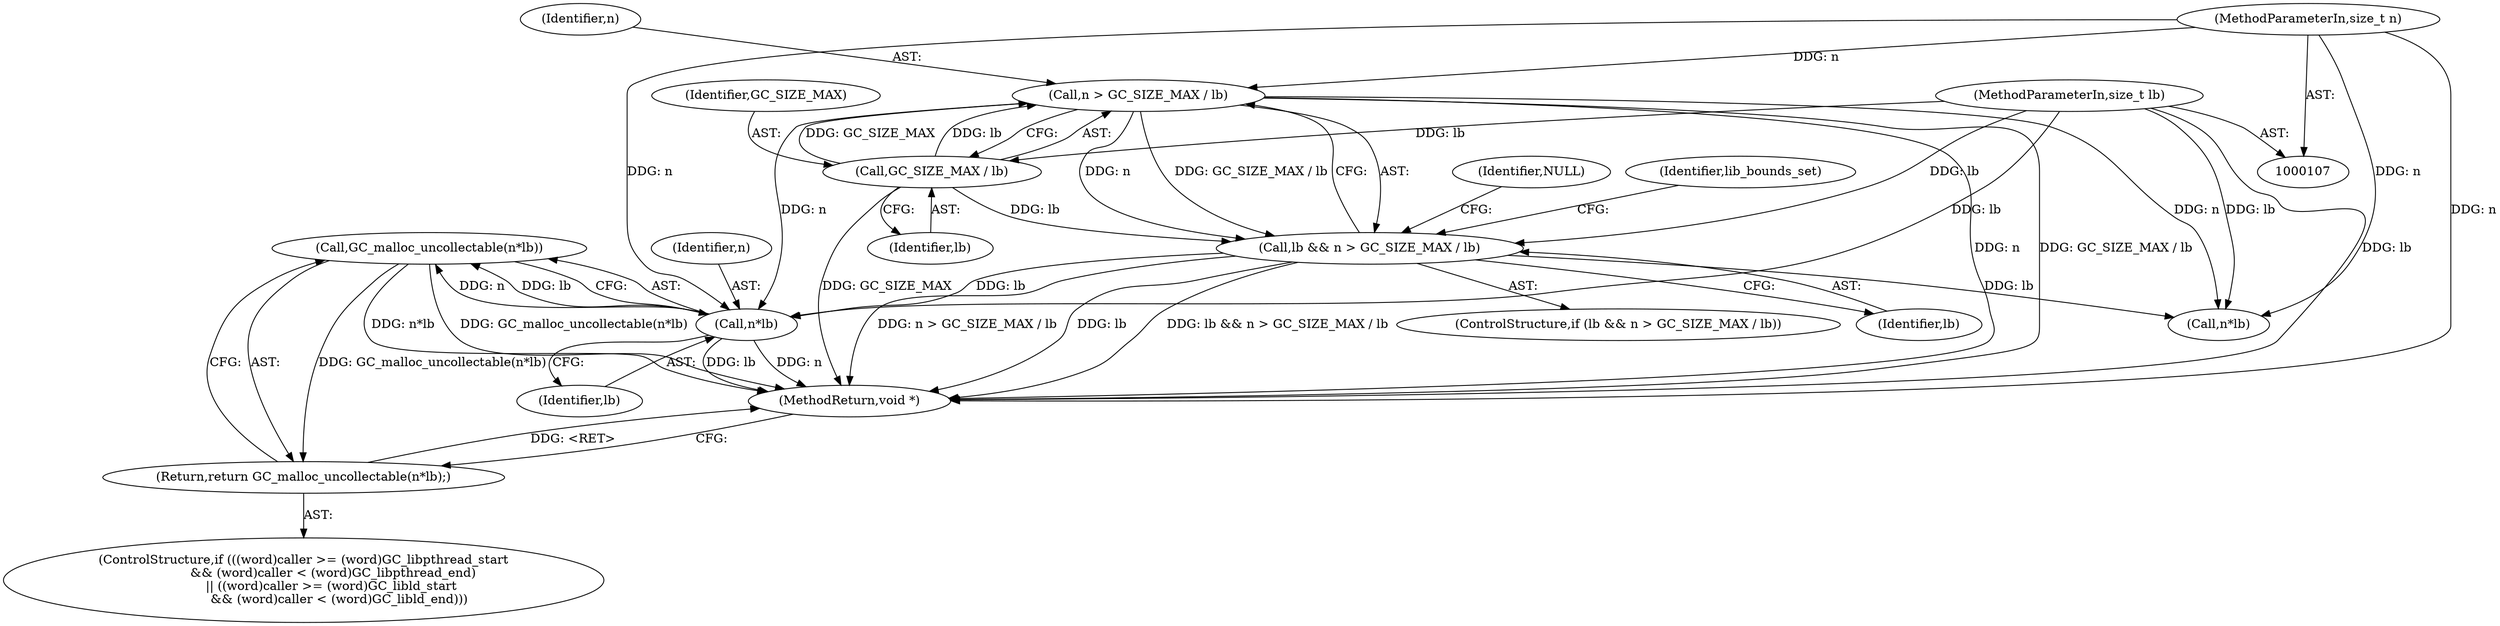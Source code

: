 digraph "1_bdwgc_83231d0ab5ed60015797c3d1ad9056295ac3b2bb@API" {
"1000176" [label="(Call,GC_malloc_uncollectable(n*lb))"];
"1000177" [label="(Call,n*lb)"];
"1000114" [label="(Call,n > GC_SIZE_MAX / lb)"];
"1000108" [label="(MethodParameterIn,size_t n)"];
"1000116" [label="(Call,GC_SIZE_MAX / lb)"];
"1000109" [label="(MethodParameterIn,size_t lb)"];
"1000112" [label="(Call,lb && n > GC_SIZE_MAX / lb)"];
"1000175" [label="(Return,return GC_malloc_uncollectable(n*lb);)"];
"1000108" [label="(MethodParameterIn,size_t n)"];
"1000116" [label="(Call,GC_SIZE_MAX / lb)"];
"1000184" [label="(Call,n*lb)"];
"1000109" [label="(MethodParameterIn,size_t lb)"];
"1000111" [label="(ControlStructure,if (lb && n > GC_SIZE_MAX / lb))"];
"1000117" [label="(Identifier,GC_SIZE_MAX)"];
"1000179" [label="(Identifier,lb)"];
"1000114" [label="(Call,n > GC_SIZE_MAX / lb)"];
"1000120" [label="(Identifier,NULL)"];
"1000115" [label="(Identifier,n)"];
"1000124" [label="(Identifier,lib_bounds_set)"];
"1000178" [label="(Identifier,n)"];
"1000118" [label="(Identifier,lb)"];
"1000113" [label="(Identifier,lb)"];
"1000176" [label="(Call,GC_malloc_uncollectable(n*lb))"];
"1000187" [label="(MethodReturn,void *)"];
"1000112" [label="(Call,lb && n > GC_SIZE_MAX / lb)"];
"1000175" [label="(Return,return GC_malloc_uncollectable(n*lb);)"];
"1000177" [label="(Call,n*lb)"];
"1000143" [label="(ControlStructure,if (((word)caller >= (word)GC_libpthread_start\n               && (word)caller < (word)GC_libpthread_end)\n              || ((word)caller >= (word)GC_libld_start\n                  && (word)caller < (word)GC_libld_end)))"];
"1000176" -> "1000175"  [label="AST: "];
"1000176" -> "1000177"  [label="CFG: "];
"1000177" -> "1000176"  [label="AST: "];
"1000175" -> "1000176"  [label="CFG: "];
"1000176" -> "1000187"  [label="DDG: GC_malloc_uncollectable(n*lb)"];
"1000176" -> "1000187"  [label="DDG: n*lb"];
"1000176" -> "1000175"  [label="DDG: GC_malloc_uncollectable(n*lb)"];
"1000177" -> "1000176"  [label="DDG: n"];
"1000177" -> "1000176"  [label="DDG: lb"];
"1000177" -> "1000179"  [label="CFG: "];
"1000178" -> "1000177"  [label="AST: "];
"1000179" -> "1000177"  [label="AST: "];
"1000177" -> "1000187"  [label="DDG: lb"];
"1000177" -> "1000187"  [label="DDG: n"];
"1000114" -> "1000177"  [label="DDG: n"];
"1000108" -> "1000177"  [label="DDG: n"];
"1000112" -> "1000177"  [label="DDG: lb"];
"1000109" -> "1000177"  [label="DDG: lb"];
"1000114" -> "1000112"  [label="AST: "];
"1000114" -> "1000116"  [label="CFG: "];
"1000115" -> "1000114"  [label="AST: "];
"1000116" -> "1000114"  [label="AST: "];
"1000112" -> "1000114"  [label="CFG: "];
"1000114" -> "1000187"  [label="DDG: n"];
"1000114" -> "1000187"  [label="DDG: GC_SIZE_MAX / lb"];
"1000114" -> "1000112"  [label="DDG: n"];
"1000114" -> "1000112"  [label="DDG: GC_SIZE_MAX / lb"];
"1000108" -> "1000114"  [label="DDG: n"];
"1000116" -> "1000114"  [label="DDG: GC_SIZE_MAX"];
"1000116" -> "1000114"  [label="DDG: lb"];
"1000114" -> "1000184"  [label="DDG: n"];
"1000108" -> "1000107"  [label="AST: "];
"1000108" -> "1000187"  [label="DDG: n"];
"1000108" -> "1000184"  [label="DDG: n"];
"1000116" -> "1000118"  [label="CFG: "];
"1000117" -> "1000116"  [label="AST: "];
"1000118" -> "1000116"  [label="AST: "];
"1000116" -> "1000187"  [label="DDG: GC_SIZE_MAX"];
"1000116" -> "1000112"  [label="DDG: lb"];
"1000109" -> "1000116"  [label="DDG: lb"];
"1000109" -> "1000107"  [label="AST: "];
"1000109" -> "1000187"  [label="DDG: lb"];
"1000109" -> "1000112"  [label="DDG: lb"];
"1000109" -> "1000184"  [label="DDG: lb"];
"1000112" -> "1000111"  [label="AST: "];
"1000112" -> "1000113"  [label="CFG: "];
"1000113" -> "1000112"  [label="AST: "];
"1000120" -> "1000112"  [label="CFG: "];
"1000124" -> "1000112"  [label="CFG: "];
"1000112" -> "1000187"  [label="DDG: lb && n > GC_SIZE_MAX / lb"];
"1000112" -> "1000187"  [label="DDG: n > GC_SIZE_MAX / lb"];
"1000112" -> "1000187"  [label="DDG: lb"];
"1000112" -> "1000184"  [label="DDG: lb"];
"1000175" -> "1000143"  [label="AST: "];
"1000187" -> "1000175"  [label="CFG: "];
"1000175" -> "1000187"  [label="DDG: <RET>"];
}
